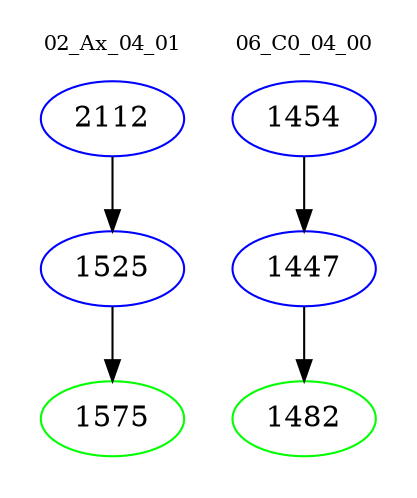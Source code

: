 digraph{
subgraph cluster_0 {
color = white
label = "02_Ax_04_01";
fontsize=10;
T0_2112 [label="2112", color="blue"]
T0_2112 -> T0_1525 [color="black"]
T0_1525 [label="1525", color="blue"]
T0_1525 -> T0_1575 [color="black"]
T0_1575 [label="1575", color="green"]
}
subgraph cluster_1 {
color = white
label = "06_C0_04_00";
fontsize=10;
T1_1454 [label="1454", color="blue"]
T1_1454 -> T1_1447 [color="black"]
T1_1447 [label="1447", color="blue"]
T1_1447 -> T1_1482 [color="black"]
T1_1482 [label="1482", color="green"]
}
}
